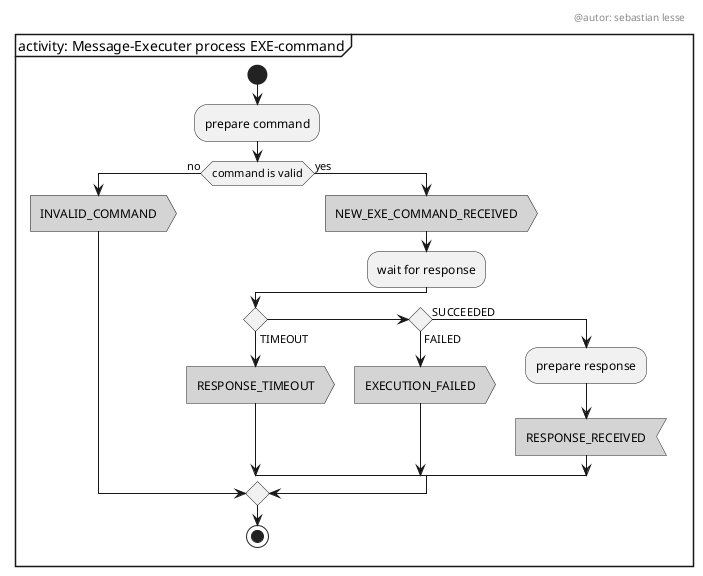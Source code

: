@startuml

skinparam monochrome true

header
@autor: sebastian lesse
endheader

mainframe activity: Message-Executer process EXE-command

start

:prepare command;

if (command is valid) then (no)
	#pink:INVALID_COMMAND>

else (yes)

	#pink:NEW_EXE_COMMAND_RECEIVED>
	:wait for response;

	if () then (TIMEOUT)
		#pink:RESPONSE_TIMEOUT>
	elseif () then (FAILED)
		#pink:EXECUTION_FAILED>
	else (SUCCEEDED)
		:prepare response;
		#pink:RESPONSE_RECEIVED<
	endif
endif

stop


@enduml